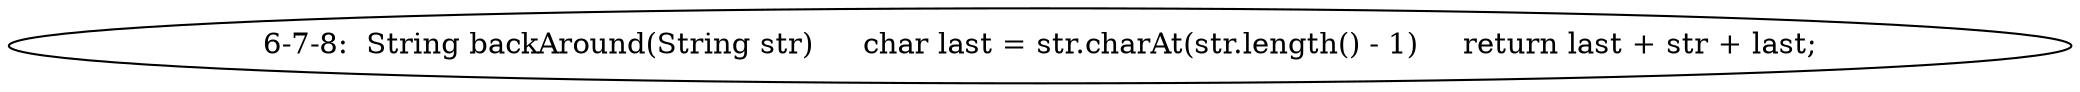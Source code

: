 digraph result_test { 
// graph-vertices
  a2  [label="6-7-8:  String backAround(String str)	char last = str.charAt(str.length() - 1)	return last + str + last;"]; 
// graph-edges
}